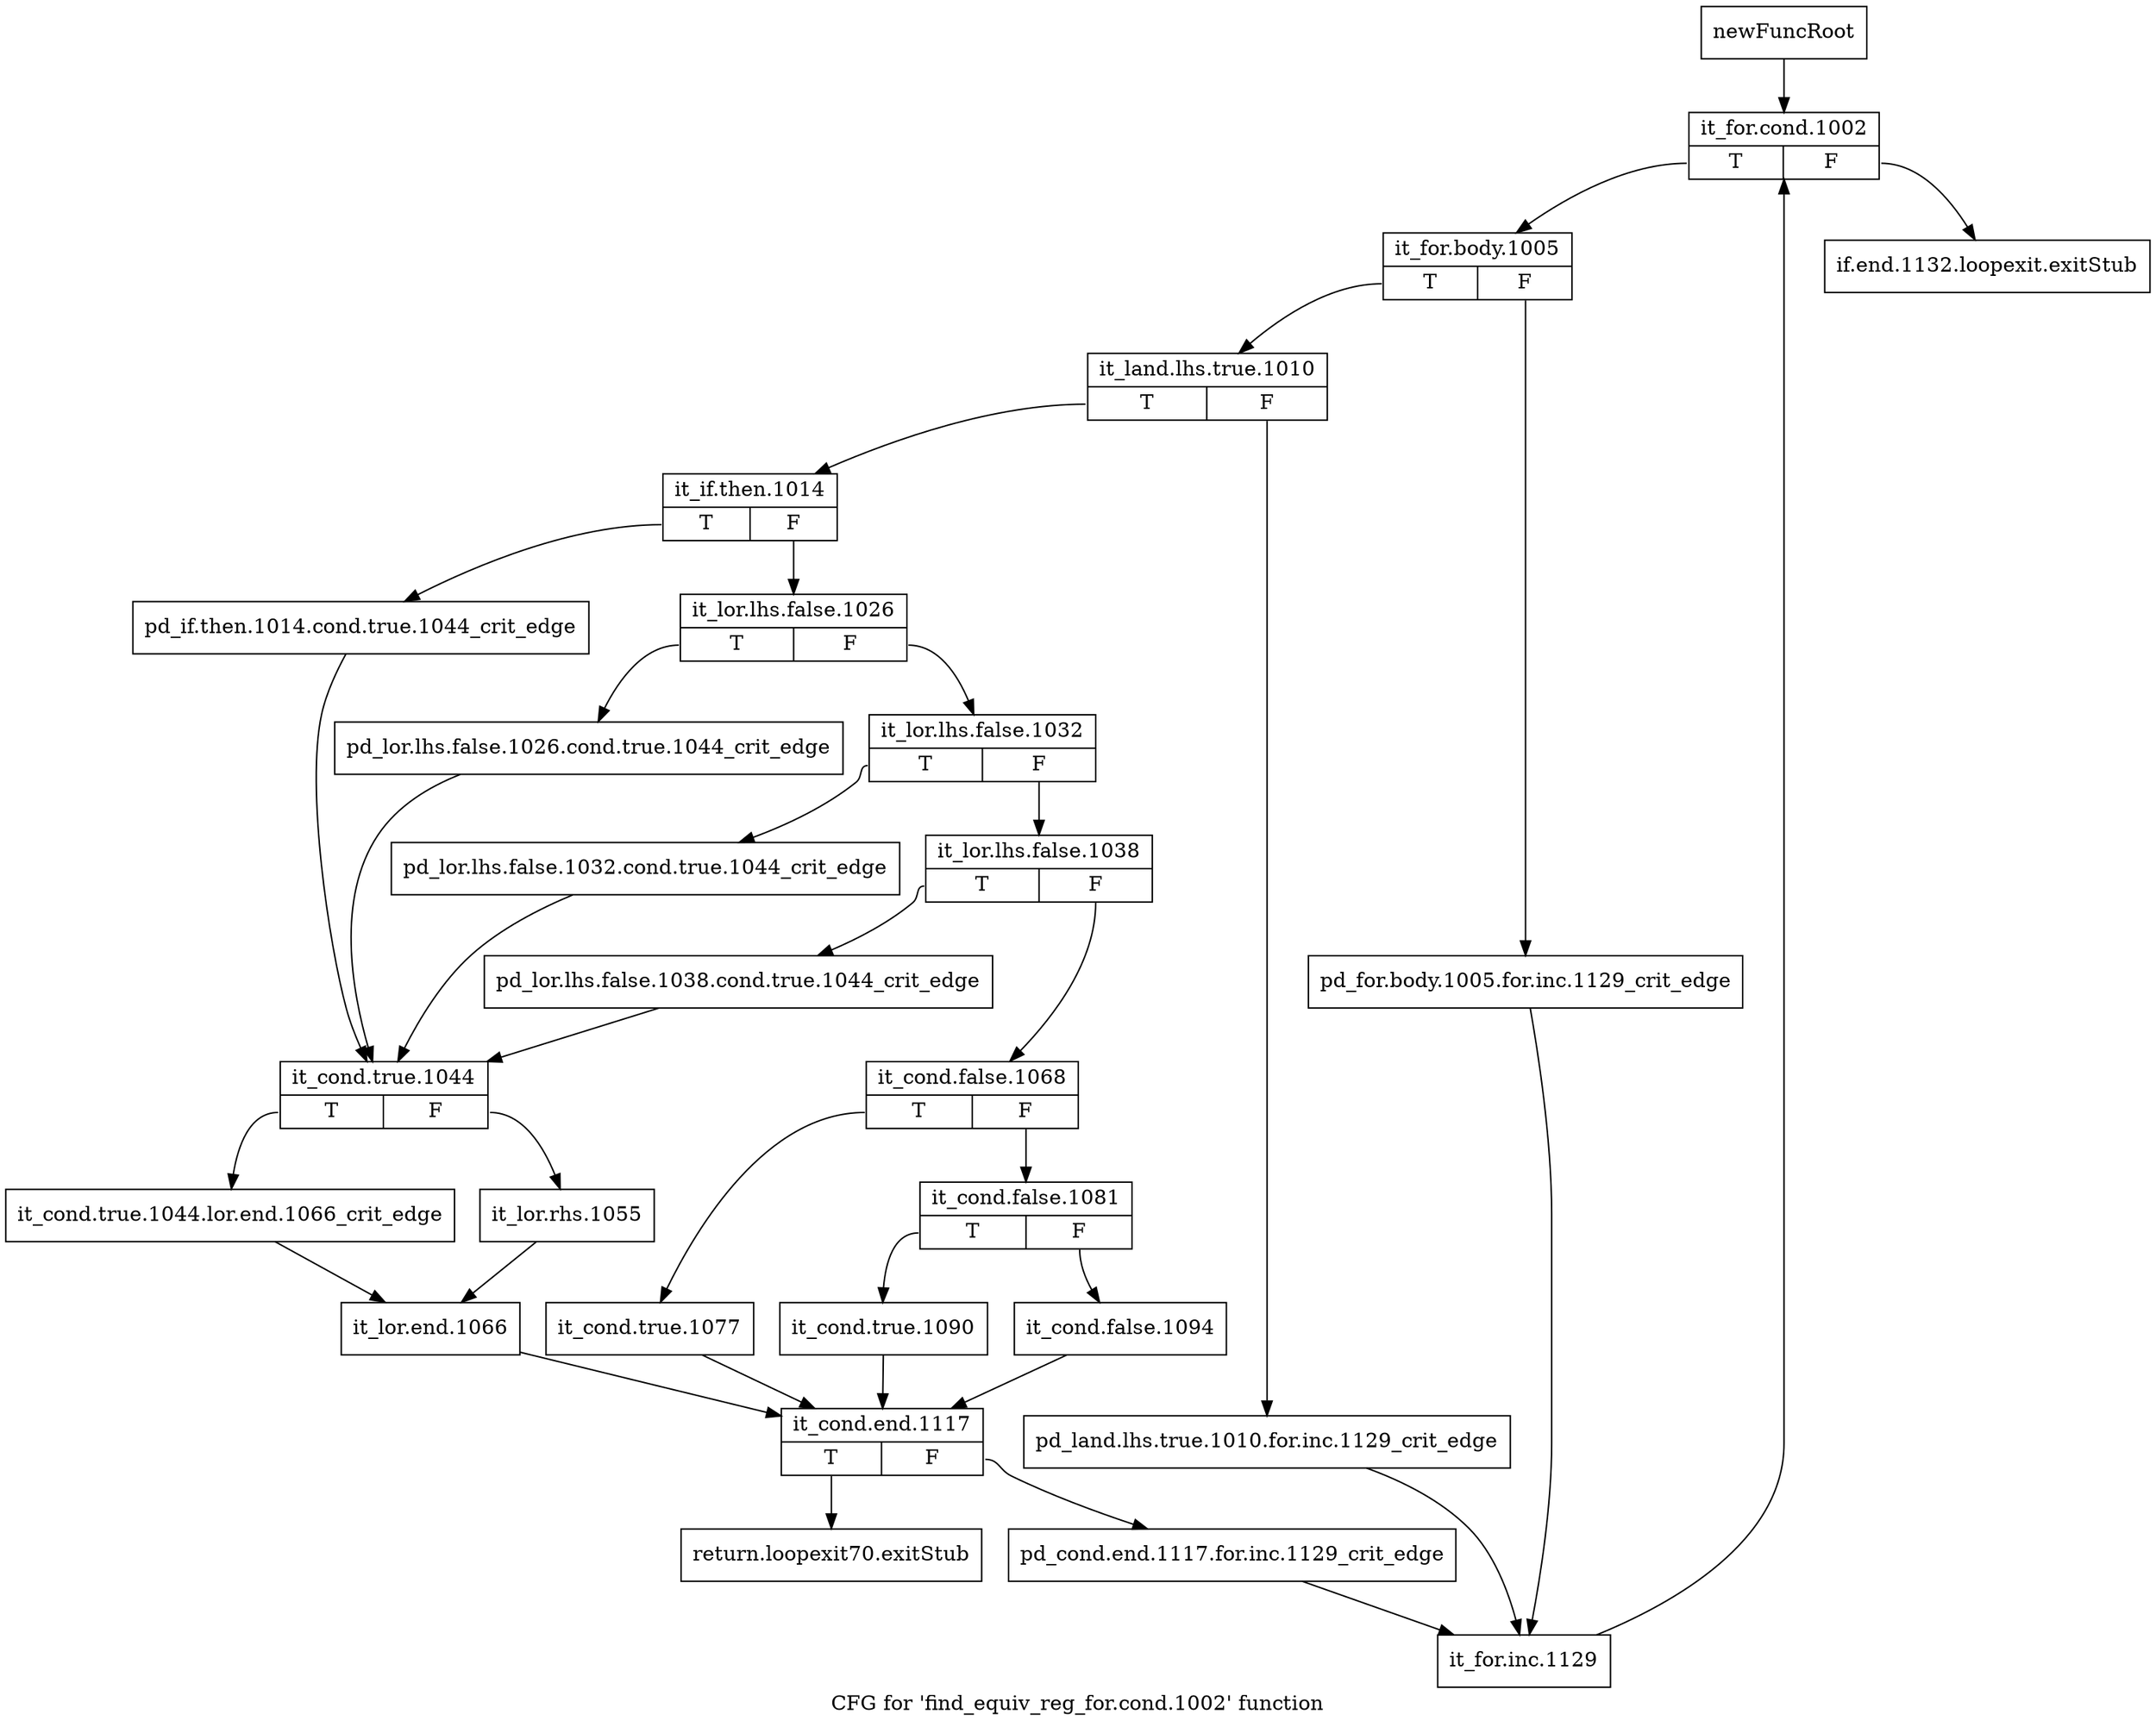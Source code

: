 digraph "CFG for 'find_equiv_reg_for.cond.1002' function" {
	label="CFG for 'find_equiv_reg_for.cond.1002' function";

	Node0xbb76c30 [shape=record,label="{newFuncRoot}"];
	Node0xbb76c30 -> Node0xbb76d20;
	Node0xbb76c80 [shape=record,label="{if.end.1132.loopexit.exitStub}"];
	Node0xbb76cd0 [shape=record,label="{return.loopexit70.exitStub}"];
	Node0xbb76d20 [shape=record,label="{it_for.cond.1002|{<s0>T|<s1>F}}"];
	Node0xbb76d20:s0 -> Node0xbb76d70;
	Node0xbb76d20:s1 -> Node0xbb76c80;
	Node0xbb76d70 [shape=record,label="{it_for.body.1005|{<s0>T|<s1>F}}"];
	Node0xbb76d70:s0 -> Node0xbb76e10;
	Node0xbb76d70:s1 -> Node0xbb76dc0;
	Node0xbb76dc0 [shape=record,label="{pd_for.body.1005.for.inc.1129_crit_edge}"];
	Node0xbb76dc0 -> Node0xbb9cea0;
	Node0xbb76e10 [shape=record,label="{it_land.lhs.true.1010|{<s0>T|<s1>F}}"];
	Node0xbb76e10:s0 -> Node0xbb76eb0;
	Node0xbb76e10:s1 -> Node0xbb76e60;
	Node0xbb76e60 [shape=record,label="{pd_land.lhs.true.1010.for.inc.1129_crit_edge}"];
	Node0xbb76e60 -> Node0xbb9cea0;
	Node0xbb76eb0 [shape=record,label="{it_if.then.1014|{<s0>T|<s1>F}}"];
	Node0xbb76eb0:s0 -> Node0xbb9cc70;
	Node0xbb76eb0:s1 -> Node0xbb76f00;
	Node0xbb76f00 [shape=record,label="{it_lor.lhs.false.1026|{<s0>T|<s1>F}}"];
	Node0xbb76f00:s0 -> Node0xbb9cc20;
	Node0xbb76f00:s1 -> Node0xbb76f50;
	Node0xbb76f50 [shape=record,label="{it_lor.lhs.false.1032|{<s0>T|<s1>F}}"];
	Node0xbb76f50:s0 -> Node0xbb9cbd0;
	Node0xbb76f50:s1 -> Node0xbb76fa0;
	Node0xbb76fa0 [shape=record,label="{it_lor.lhs.false.1038|{<s0>T|<s1>F}}"];
	Node0xbb76fa0:s0 -> Node0xbb9cb80;
	Node0xbb76fa0:s1 -> Node0xbb76ff0;
	Node0xbb76ff0 [shape=record,label="{it_cond.false.1068|{<s0>T|<s1>F}}"];
	Node0xbb76ff0:s0 -> Node0xbb77130;
	Node0xbb76ff0:s1 -> Node0xbb77040;
	Node0xbb77040 [shape=record,label="{it_cond.false.1081|{<s0>T|<s1>F}}"];
	Node0xbb77040:s0 -> Node0xbb770e0;
	Node0xbb77040:s1 -> Node0xbb77090;
	Node0xbb77090 [shape=record,label="{it_cond.false.1094}"];
	Node0xbb77090 -> Node0xbb9ce00;
	Node0xbb770e0 [shape=record,label="{it_cond.true.1090}"];
	Node0xbb770e0 -> Node0xbb9ce00;
	Node0xbb77130 [shape=record,label="{it_cond.true.1077}"];
	Node0xbb77130 -> Node0xbb9ce00;
	Node0xbb9cb80 [shape=record,label="{pd_lor.lhs.false.1038.cond.true.1044_crit_edge}"];
	Node0xbb9cb80 -> Node0xbb9ccc0;
	Node0xbb9cbd0 [shape=record,label="{pd_lor.lhs.false.1032.cond.true.1044_crit_edge}"];
	Node0xbb9cbd0 -> Node0xbb9ccc0;
	Node0xbb9cc20 [shape=record,label="{pd_lor.lhs.false.1026.cond.true.1044_crit_edge}"];
	Node0xbb9cc20 -> Node0xbb9ccc0;
	Node0xbb9cc70 [shape=record,label="{pd_if.then.1014.cond.true.1044_crit_edge}"];
	Node0xbb9cc70 -> Node0xbb9ccc0;
	Node0xbb9ccc0 [shape=record,label="{it_cond.true.1044|{<s0>T|<s1>F}}"];
	Node0xbb9ccc0:s0 -> Node0xbb9cd60;
	Node0xbb9ccc0:s1 -> Node0xbb9cd10;
	Node0xbb9cd10 [shape=record,label="{it_lor.rhs.1055}"];
	Node0xbb9cd10 -> Node0xbb9cdb0;
	Node0xbb9cd60 [shape=record,label="{it_cond.true.1044.lor.end.1066_crit_edge}"];
	Node0xbb9cd60 -> Node0xbb9cdb0;
	Node0xbb9cdb0 [shape=record,label="{it_lor.end.1066}"];
	Node0xbb9cdb0 -> Node0xbb9ce00;
	Node0xbb9ce00 [shape=record,label="{it_cond.end.1117|{<s0>T|<s1>F}}"];
	Node0xbb9ce00:s0 -> Node0xbb76cd0;
	Node0xbb9ce00:s1 -> Node0xbb9ce50;
	Node0xbb9ce50 [shape=record,label="{pd_cond.end.1117.for.inc.1129_crit_edge}"];
	Node0xbb9ce50 -> Node0xbb9cea0;
	Node0xbb9cea0 [shape=record,label="{it_for.inc.1129}"];
	Node0xbb9cea0 -> Node0xbb76d20;
}
